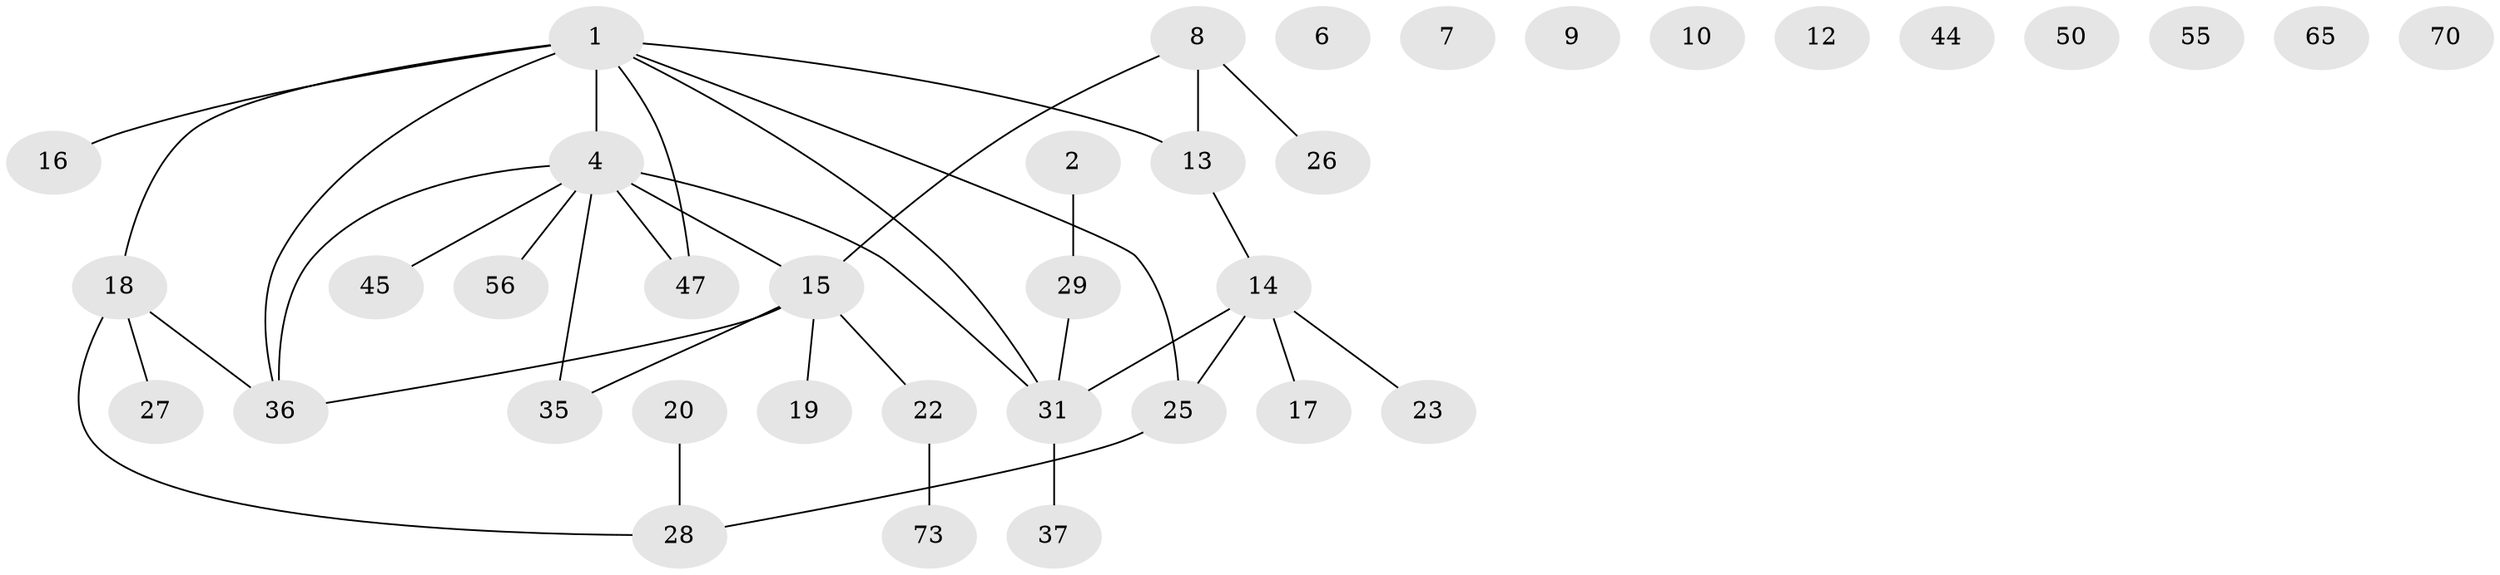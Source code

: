 // original degree distribution, {3: 0.26666666666666666, 1: 0.25333333333333335, 0: 0.13333333333333333, 4: 0.13333333333333333, 2: 0.2, 5: 0.013333333333333334}
// Generated by graph-tools (version 1.1) at 2025/13/03/09/25 04:13:04]
// undirected, 37 vertices, 36 edges
graph export_dot {
graph [start="1"]
  node [color=gray90,style=filled];
  1 [super="+11+3"];
  2;
  4 [super="+24+5"];
  6;
  7;
  8 [super="+33"];
  9;
  10;
  12;
  13;
  14 [super="+51+39+59"];
  15 [super="+34+21"];
  16;
  17 [super="+53"];
  18 [super="+58"];
  19;
  20 [super="+48"];
  22 [super="+61+57"];
  23;
  25;
  26 [super="+52"];
  27 [super="+66"];
  28 [super="+46"];
  29 [super="+32"];
  31 [super="+38+41"];
  35;
  36 [super="+74+42"];
  37;
  44;
  45;
  47 [super="+60"];
  50;
  55;
  56;
  65;
  70;
  73 [super="+75"];
  1 -- 36;
  1 -- 18;
  1 -- 25;
  1 -- 16;
  1 -- 31;
  1 -- 13;
  1 -- 47;
  1 -- 4 [weight=2];
  2 -- 29;
  4 -- 15 [weight=2];
  4 -- 35;
  4 -- 36;
  4 -- 45;
  4 -- 47;
  4 -- 56;
  4 -- 31;
  8 -- 26;
  8 -- 13;
  8 -- 15;
  13 -- 14;
  14 -- 17;
  14 -- 25;
  14 -- 31 [weight=2];
  14 -- 23;
  15 -- 19;
  15 -- 35;
  15 -- 36;
  15 -- 22;
  18 -- 27;
  18 -- 28;
  18 -- 36;
  20 -- 28;
  22 -- 73;
  25 -- 28;
  29 -- 31;
  31 -- 37;
}

